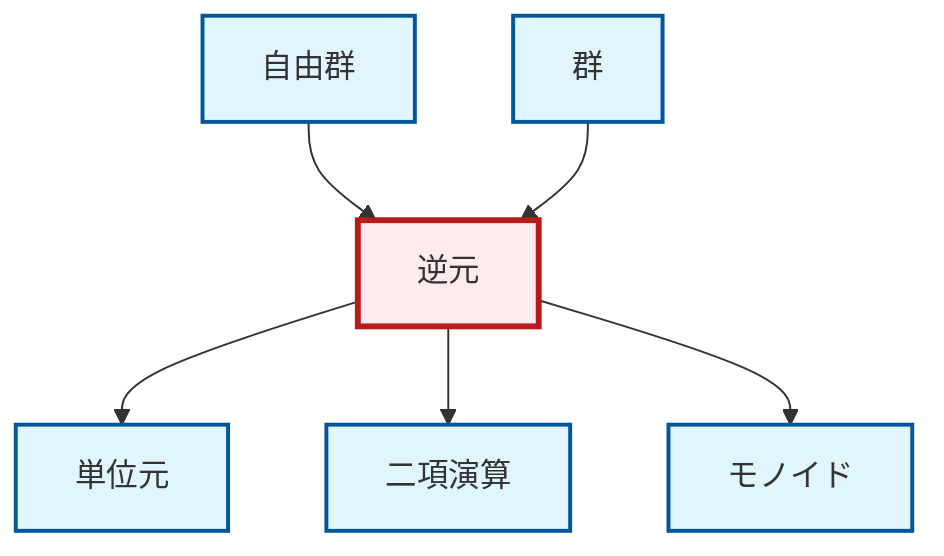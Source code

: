 graph TD
    classDef definition fill:#e1f5fe,stroke:#01579b,stroke-width:2px
    classDef theorem fill:#f3e5f5,stroke:#4a148c,stroke-width:2px
    classDef axiom fill:#fff3e0,stroke:#e65100,stroke-width:2px
    classDef example fill:#e8f5e9,stroke:#1b5e20,stroke-width:2px
    classDef current fill:#ffebee,stroke:#b71c1c,stroke-width:3px
    def-identity-element["単位元"]:::definition
    def-monoid["モノイド"]:::definition
    def-inverse-element["逆元"]:::definition
    def-free-group["自由群"]:::definition
    def-binary-operation["二項演算"]:::definition
    def-group["群"]:::definition
    def-inverse-element --> def-identity-element
    def-inverse-element --> def-binary-operation
    def-free-group --> def-inverse-element
    def-inverse-element --> def-monoid
    def-group --> def-inverse-element
    class def-inverse-element current